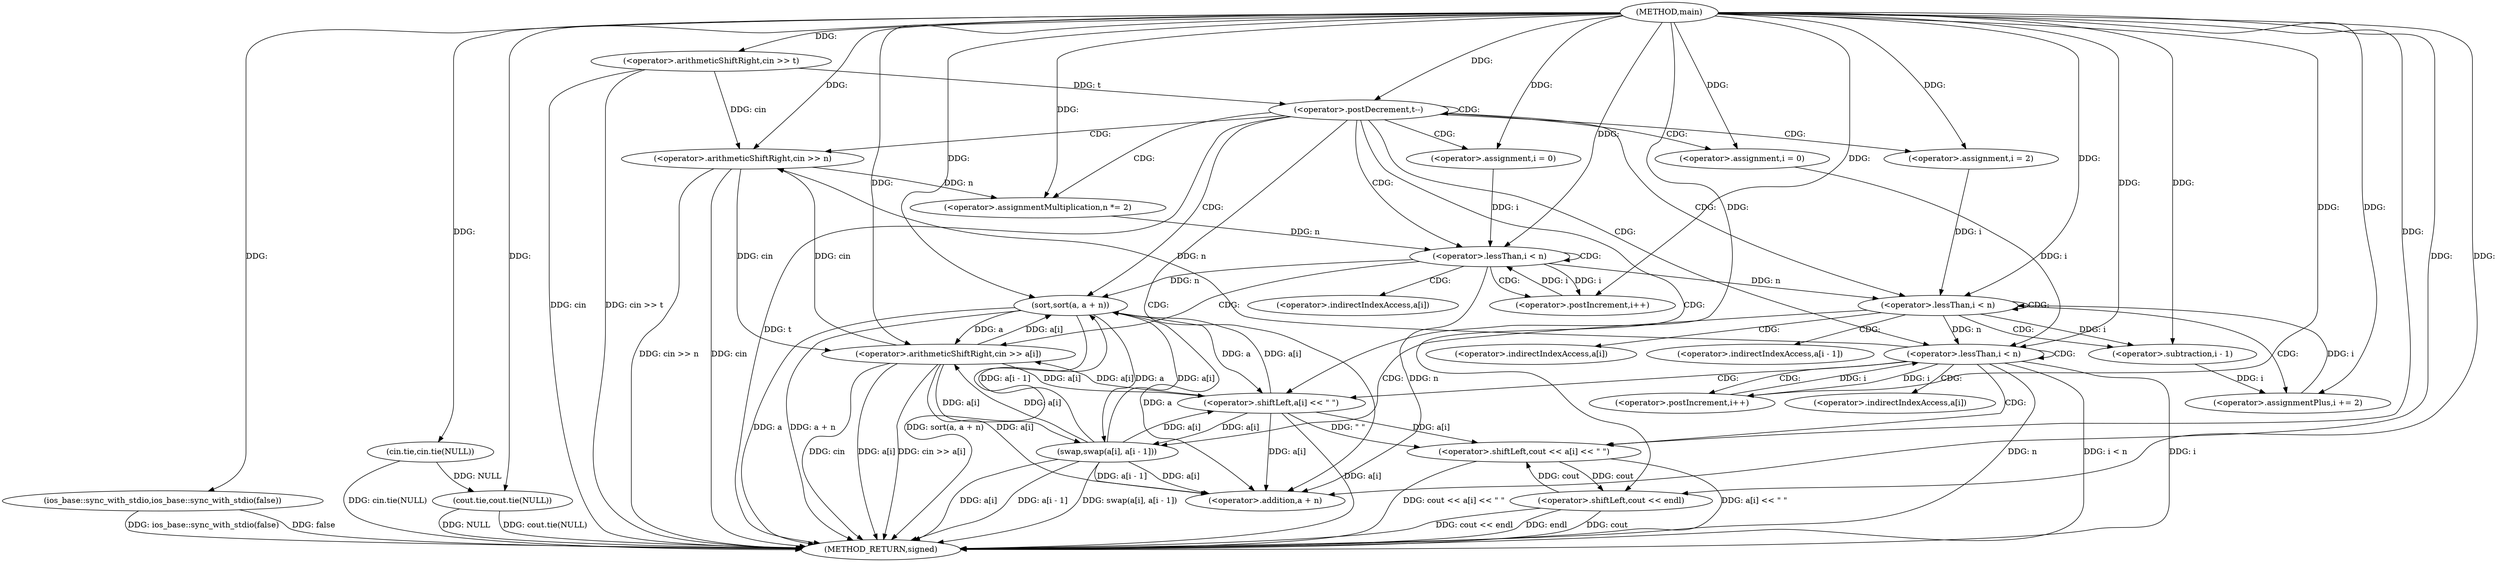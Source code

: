 digraph "main" {  
"1000104" [label = "(METHOD,main)" ]
"1000191" [label = "(METHOD_RETURN,signed)" ]
"1000106" [label = "(ios_base::sync_with_stdio,ios_base::sync_with_stdio(false))" ]
"1000108" [label = "(cin.tie,cin.tie(NULL))" ]
"1000110" [label = "(cout.tie,cout.tie(NULL))" ]
"1000113" [label = "(<operator>.arithmeticShiftRight,cin >> t)" ]
"1000117" [label = "(<operator>.postDecrement,t--)" ]
"1000121" [label = "(<operator>.arithmeticShiftRight,cin >> n)" ]
"1000124" [label = "(<operator>.assignmentMultiplication,n *= 2)" ]
"1000144" [label = "(sort,sort(a, a + n))" ]
"1000188" [label = "(<operator>.shiftLeft,cout << endl)" ]
"1000130" [label = "(<operator>.assignment,i = 0)" ]
"1000133" [label = "(<operator>.lessThan,i < n)" ]
"1000136" [label = "(<operator>.postIncrement,i++)" ]
"1000151" [label = "(<operator>.assignment,i = 2)" ]
"1000154" [label = "(<operator>.lessThan,i < n)" ]
"1000157" [label = "(<operator>.assignmentPlus,i += 2)" ]
"1000172" [label = "(<operator>.assignment,i = 0)" ]
"1000175" [label = "(<operator>.lessThan,i < n)" ]
"1000178" [label = "(<operator>.postIncrement,i++)" ]
"1000139" [label = "(<operator>.arithmeticShiftRight,cin >> a[i])" ]
"1000146" [label = "(<operator>.addition,a + n)" ]
"1000161" [label = "(swap,swap(a[i], a[i - 1]))" ]
"1000181" [label = "(<operator>.shiftLeft,cout << a[i] << \" \")" ]
"1000183" [label = "(<operator>.shiftLeft,a[i] << \" \")" ]
"1000167" [label = "(<operator>.subtraction,i - 1)" ]
"1000141" [label = "(<operator>.indirectIndexAccess,a[i])" ]
"1000162" [label = "(<operator>.indirectIndexAccess,a[i])" ]
"1000165" [label = "(<operator>.indirectIndexAccess,a[i - 1])" ]
"1000184" [label = "(<operator>.indirectIndexAccess,a[i])" ]
  "1000106" -> "1000191"  [ label = "DDG: ios_base::sync_with_stdio(false)"] 
  "1000108" -> "1000191"  [ label = "DDG: cin.tie(NULL)"] 
  "1000110" -> "1000191"  [ label = "DDG: NULL"] 
  "1000110" -> "1000191"  [ label = "DDG: cout.tie(NULL)"] 
  "1000113" -> "1000191"  [ label = "DDG: cin"] 
  "1000113" -> "1000191"  [ label = "DDG: cin >> t"] 
  "1000117" -> "1000191"  [ label = "DDG: t"] 
  "1000121" -> "1000191"  [ label = "DDG: cin"] 
  "1000121" -> "1000191"  [ label = "DDG: cin >> n"] 
  "1000144" -> "1000191"  [ label = "DDG: a"] 
  "1000144" -> "1000191"  [ label = "DDG: a + n"] 
  "1000144" -> "1000191"  [ label = "DDG: sort(a, a + n)"] 
  "1000175" -> "1000191"  [ label = "DDG: i"] 
  "1000175" -> "1000191"  [ label = "DDG: n"] 
  "1000175" -> "1000191"  [ label = "DDG: i < n"] 
  "1000188" -> "1000191"  [ label = "DDG: cout"] 
  "1000188" -> "1000191"  [ label = "DDG: cout << endl"] 
  "1000183" -> "1000191"  [ label = "DDG: a[i]"] 
  "1000181" -> "1000191"  [ label = "DDG: a[i] << \" \""] 
  "1000181" -> "1000191"  [ label = "DDG: cout << a[i] << \" \""] 
  "1000161" -> "1000191"  [ label = "DDG: a[i]"] 
  "1000161" -> "1000191"  [ label = "DDG: a[i - 1]"] 
  "1000161" -> "1000191"  [ label = "DDG: swap(a[i], a[i - 1])"] 
  "1000139" -> "1000191"  [ label = "DDG: cin"] 
  "1000139" -> "1000191"  [ label = "DDG: a[i]"] 
  "1000139" -> "1000191"  [ label = "DDG: cin >> a[i]"] 
  "1000106" -> "1000191"  [ label = "DDG: false"] 
  "1000188" -> "1000191"  [ label = "DDG: endl"] 
  "1000104" -> "1000106"  [ label = "DDG: "] 
  "1000104" -> "1000108"  [ label = "DDG: "] 
  "1000108" -> "1000110"  [ label = "DDG: NULL"] 
  "1000104" -> "1000110"  [ label = "DDG: "] 
  "1000104" -> "1000113"  [ label = "DDG: "] 
  "1000113" -> "1000117"  [ label = "DDG: t"] 
  "1000104" -> "1000117"  [ label = "DDG: "] 
  "1000104" -> "1000124"  [ label = "DDG: "] 
  "1000113" -> "1000121"  [ label = "DDG: cin"] 
  "1000139" -> "1000121"  [ label = "DDG: cin"] 
  "1000104" -> "1000121"  [ label = "DDG: "] 
  "1000175" -> "1000121"  [ label = "DDG: n"] 
  "1000121" -> "1000124"  [ label = "DDG: n"] 
  "1000104" -> "1000130"  [ label = "DDG: "] 
  "1000183" -> "1000144"  [ label = "DDG: a[i]"] 
  "1000161" -> "1000144"  [ label = "DDG: a[i]"] 
  "1000161" -> "1000144"  [ label = "DDG: a[i - 1]"] 
  "1000139" -> "1000144"  [ label = "DDG: a[i]"] 
  "1000104" -> "1000144"  [ label = "DDG: "] 
  "1000133" -> "1000144"  [ label = "DDG: n"] 
  "1000104" -> "1000151"  [ label = "DDG: "] 
  "1000104" -> "1000157"  [ label = "DDG: "] 
  "1000104" -> "1000172"  [ label = "DDG: "] 
  "1000181" -> "1000188"  [ label = "DDG: cout"] 
  "1000104" -> "1000188"  [ label = "DDG: "] 
  "1000130" -> "1000133"  [ label = "DDG: i"] 
  "1000136" -> "1000133"  [ label = "DDG: i"] 
  "1000104" -> "1000133"  [ label = "DDG: "] 
  "1000124" -> "1000133"  [ label = "DDG: n"] 
  "1000133" -> "1000136"  [ label = "DDG: i"] 
  "1000104" -> "1000136"  [ label = "DDG: "] 
  "1000144" -> "1000146"  [ label = "DDG: a"] 
  "1000183" -> "1000146"  [ label = "DDG: a[i]"] 
  "1000161" -> "1000146"  [ label = "DDG: a[i]"] 
  "1000161" -> "1000146"  [ label = "DDG: a[i - 1]"] 
  "1000139" -> "1000146"  [ label = "DDG: a[i]"] 
  "1000104" -> "1000146"  [ label = "DDG: "] 
  "1000133" -> "1000146"  [ label = "DDG: n"] 
  "1000151" -> "1000154"  [ label = "DDG: i"] 
  "1000157" -> "1000154"  [ label = "DDG: i"] 
  "1000104" -> "1000154"  [ label = "DDG: "] 
  "1000133" -> "1000154"  [ label = "DDG: n"] 
  "1000167" -> "1000157"  [ label = "DDG: i"] 
  "1000172" -> "1000175"  [ label = "DDG: i"] 
  "1000178" -> "1000175"  [ label = "DDG: i"] 
  "1000104" -> "1000175"  [ label = "DDG: "] 
  "1000154" -> "1000175"  [ label = "DDG: n"] 
  "1000175" -> "1000178"  [ label = "DDG: i"] 
  "1000104" -> "1000178"  [ label = "DDG: "] 
  "1000121" -> "1000139"  [ label = "DDG: cin"] 
  "1000104" -> "1000139"  [ label = "DDG: "] 
  "1000144" -> "1000139"  [ label = "DDG: a"] 
  "1000183" -> "1000139"  [ label = "DDG: a[i]"] 
  "1000161" -> "1000139"  [ label = "DDG: a[i]"] 
  "1000144" -> "1000161"  [ label = "DDG: a"] 
  "1000183" -> "1000161"  [ label = "DDG: a[i]"] 
  "1000139" -> "1000161"  [ label = "DDG: a[i]"] 
  "1000188" -> "1000181"  [ label = "DDG: cout"] 
  "1000104" -> "1000181"  [ label = "DDG: "] 
  "1000183" -> "1000181"  [ label = "DDG: \" \""] 
  "1000183" -> "1000181"  [ label = "DDG: a[i]"] 
  "1000144" -> "1000183"  [ label = "DDG: a"] 
  "1000161" -> "1000183"  [ label = "DDG: a[i]"] 
  "1000139" -> "1000183"  [ label = "DDG: a[i]"] 
  "1000104" -> "1000183"  [ label = "DDG: "] 
  "1000154" -> "1000167"  [ label = "DDG: i"] 
  "1000104" -> "1000167"  [ label = "DDG: "] 
  "1000117" -> "1000117"  [ label = "CDG: "] 
  "1000117" -> "1000133"  [ label = "CDG: "] 
  "1000117" -> "1000144"  [ label = "CDG: "] 
  "1000117" -> "1000172"  [ label = "CDG: "] 
  "1000117" -> "1000121"  [ label = "CDG: "] 
  "1000117" -> "1000188"  [ label = "CDG: "] 
  "1000117" -> "1000175"  [ label = "CDG: "] 
  "1000117" -> "1000124"  [ label = "CDG: "] 
  "1000117" -> "1000154"  [ label = "CDG: "] 
  "1000117" -> "1000151"  [ label = "CDG: "] 
  "1000117" -> "1000130"  [ label = "CDG: "] 
  "1000117" -> "1000146"  [ label = "CDG: "] 
  "1000133" -> "1000141"  [ label = "CDG: "] 
  "1000133" -> "1000139"  [ label = "CDG: "] 
  "1000133" -> "1000133"  [ label = "CDG: "] 
  "1000133" -> "1000136"  [ label = "CDG: "] 
  "1000154" -> "1000161"  [ label = "CDG: "] 
  "1000154" -> "1000165"  [ label = "CDG: "] 
  "1000154" -> "1000157"  [ label = "CDG: "] 
  "1000154" -> "1000167"  [ label = "CDG: "] 
  "1000154" -> "1000154"  [ label = "CDG: "] 
  "1000154" -> "1000162"  [ label = "CDG: "] 
  "1000175" -> "1000183"  [ label = "CDG: "] 
  "1000175" -> "1000178"  [ label = "CDG: "] 
  "1000175" -> "1000175"  [ label = "CDG: "] 
  "1000175" -> "1000184"  [ label = "CDG: "] 
  "1000175" -> "1000181"  [ label = "CDG: "] 
}
